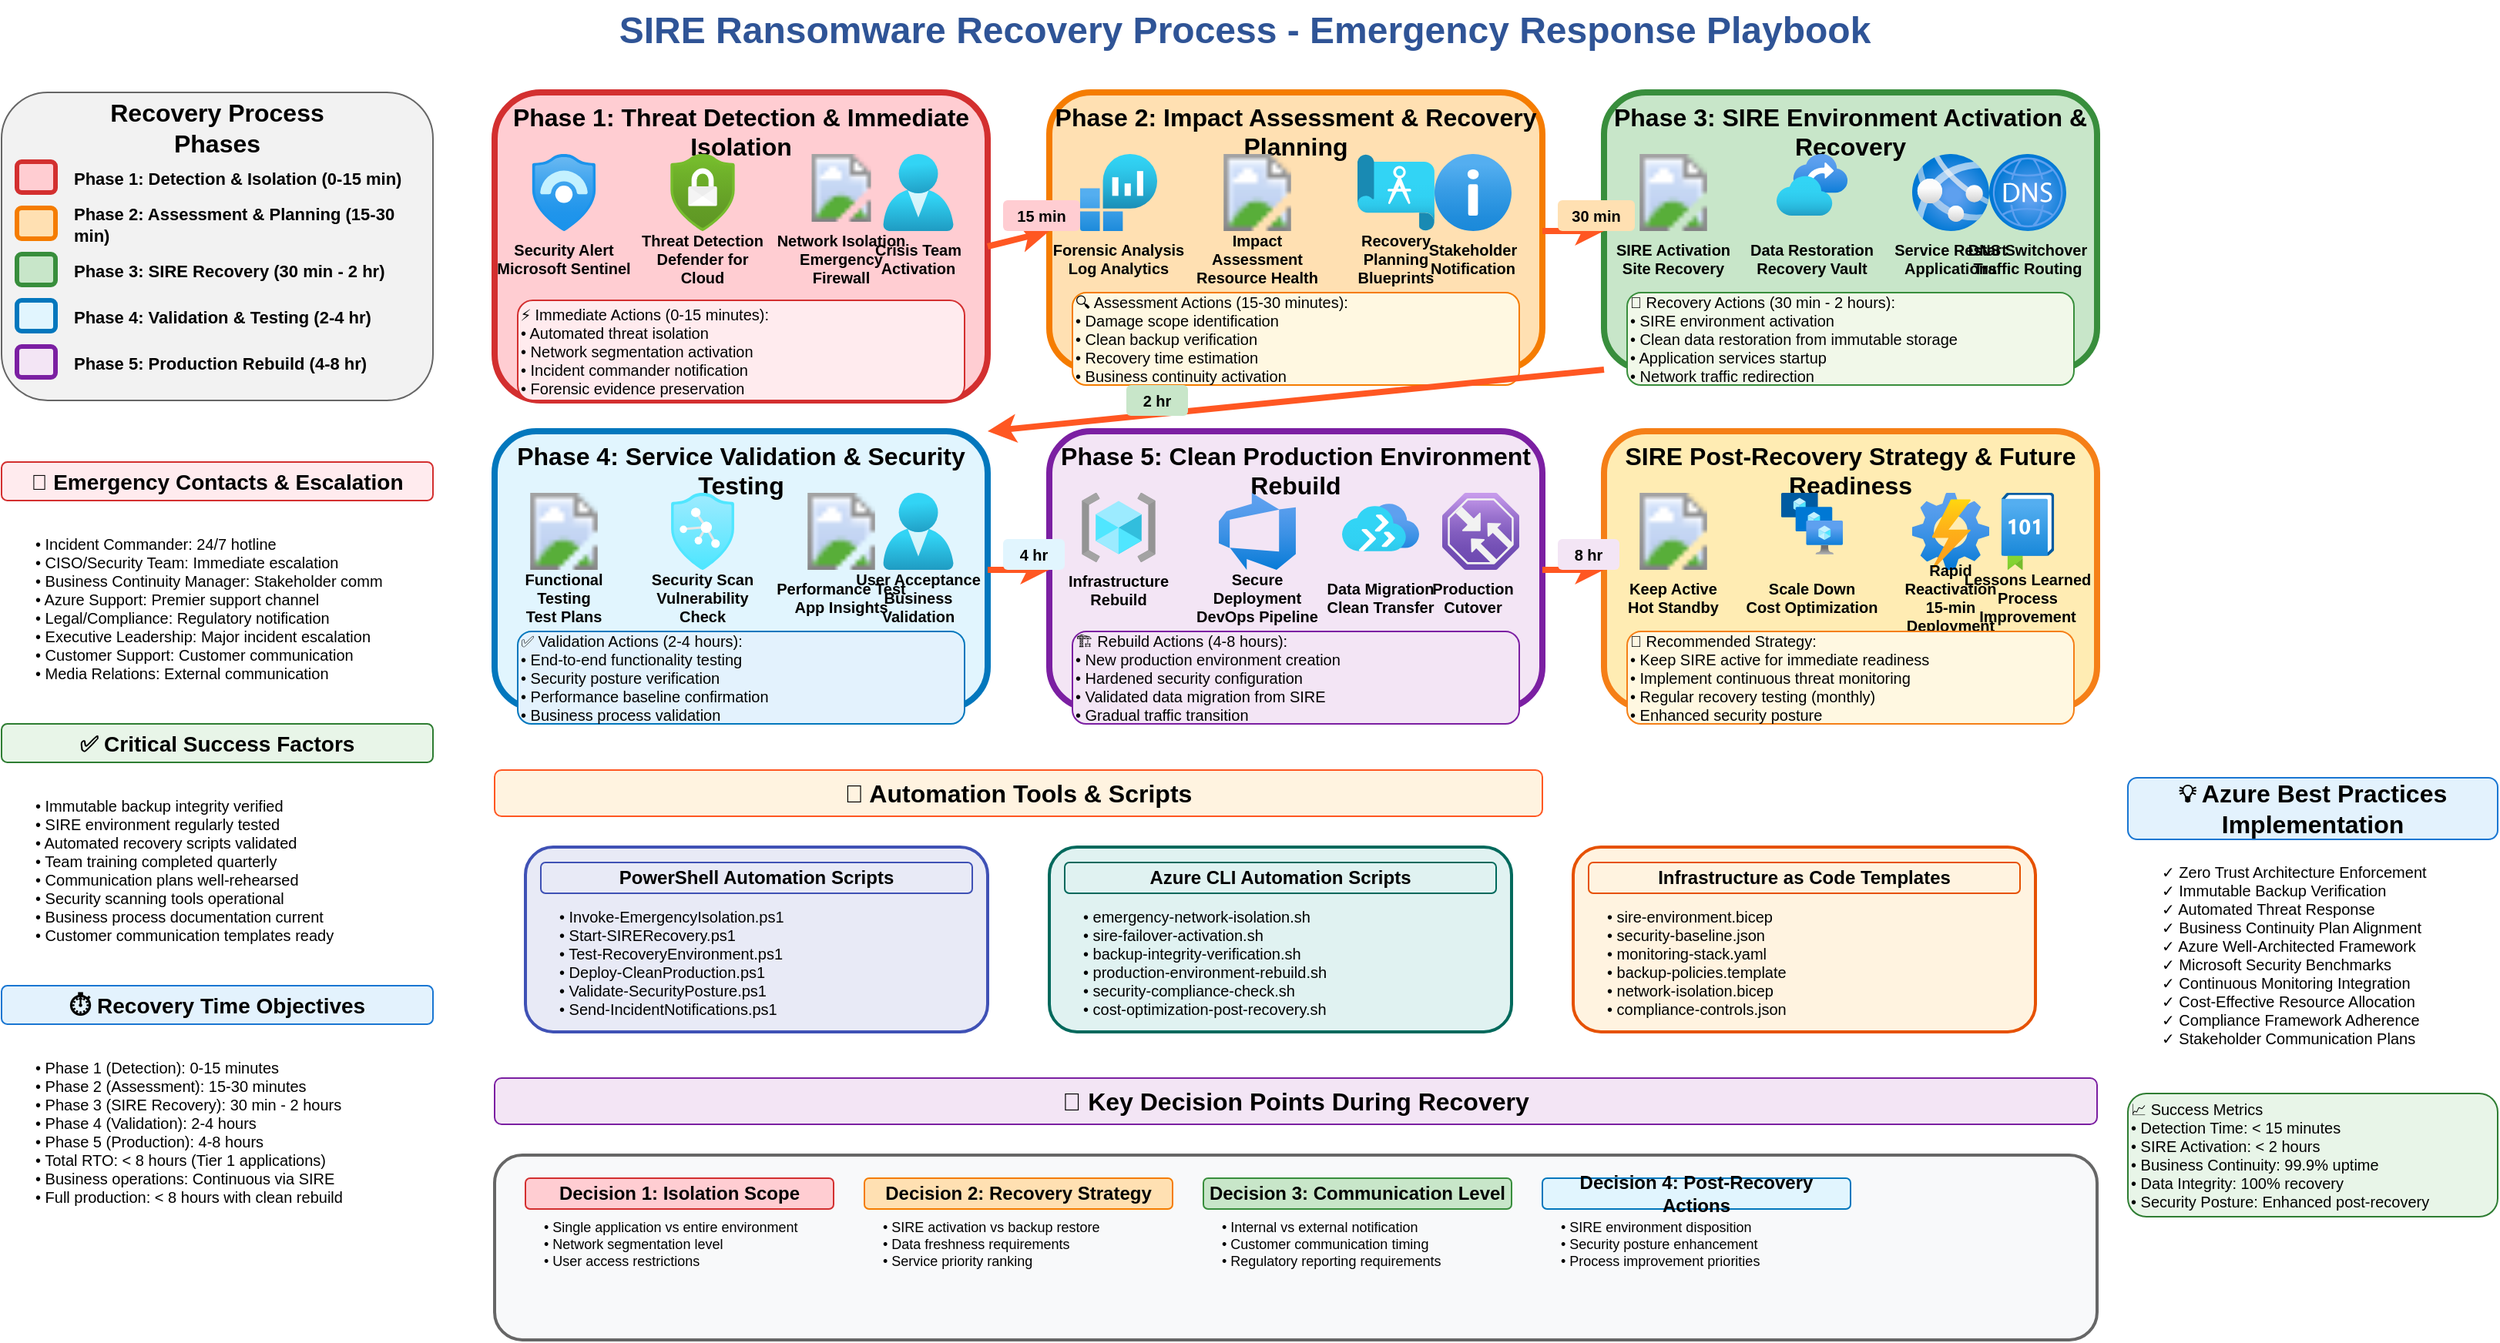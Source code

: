 <mxfile version="26.2.15">
  <diagram id="Ransomware-Recovery-Process" name="Ransomware Recovery Process">
    <mxGraphModel dx="1807" dy="889" grid="1" gridSize="10" guides="1" tooltips="1" connect="1" arrows="1" fold="1" page="1" pageScale="1" pageWidth="1654" pageHeight="1169" math="0" shadow="0">
      <root>
        <mxCell id="0" />
        <mxCell id="1" parent="0" />
        <mxCell id="title" value="SIRE Ransomware Recovery Process - Emergency Response Playbook" style="text;html=1;strokeColor=none;fillColor=none;align=center;verticalAlign=middle;whiteSpace=wrap;rounded=0;fontSize=24;fontStyle=1;fontColor=#2F5496;" parent="1" vertex="1">
          <mxGeometry x="327" y="20" width="1000" height="40" as="geometry" />
        </mxCell>
        <mxCell id="phase-legend" value="" style="rounded=1;whiteSpace=wrap;html=1;fillColor=#F2F2F2;strokeColor=#666666;strokeWidth=1;" parent="1" vertex="1">
          <mxGeometry x="20" y="80" width="280" height="200" as="geometry" />
        </mxCell>
        <mxCell id="legend-title" value="Recovery Process Phases" style="text;html=1;strokeColor=none;fillColor=none;align=center;verticalAlign=middle;whiteSpace=wrap;rounded=0;fontSize=16;fontStyle=1;" parent="1" vertex="1">
          <mxGeometry x="70" y="90" width="180" height="25" as="geometry" />
        </mxCell>
        <mxCell id="detection-legend" value="" style="rounded=1;whiteSpace=wrap;html=1;fillColor=#FFCDD2;strokeColor=#D32F2F;strokeWidth=3;" parent="1" vertex="1">
          <mxGeometry x="30" y="125" width="25" height="20" as="geometry" />
        </mxCell>
        <mxCell id="detection-text" value="Phase 1: Detection &amp; Isolation (0-15 min)" style="text;html=1;strokeColor=none;fillColor=none;align=left;verticalAlign=middle;whiteSpace=wrap;rounded=0;fontSize=11;fontStyle=1;" parent="1" vertex="1">
          <mxGeometry x="65" y="123" width="220" height="25" as="geometry" />
        </mxCell>
        <mxCell id="assessment-legend" value="" style="rounded=1;whiteSpace=wrap;html=1;fillColor=#FFE0B2;strokeColor=#F57C00;strokeWidth=3;" parent="1" vertex="1">
          <mxGeometry x="30" y="155" width="25" height="20" as="geometry" />
        </mxCell>
        <mxCell id="assessment-text" value="Phase 2: Assessment &amp; Planning (15-30 min)" style="text;html=1;strokeColor=none;fillColor=none;align=left;verticalAlign=middle;whiteSpace=wrap;rounded=0;fontSize=11;fontStyle=1;" parent="1" vertex="1">
          <mxGeometry x="65" y="153" width="220" height="25" as="geometry" />
        </mxCell>
        <mxCell id="recovery-legend" value="" style="rounded=1;whiteSpace=wrap;html=1;fillColor=#C8E6C9;strokeColor=#388E3C;strokeWidth=3;" parent="1" vertex="1">
          <mxGeometry x="30" y="185" width="25" height="20" as="geometry" />
        </mxCell>
        <mxCell id="recovery-text" value="Phase 3: SIRE Recovery (30 min - 2 hr)" style="text;html=1;strokeColor=none;fillColor=none;align=left;verticalAlign=middle;whiteSpace=wrap;rounded=0;fontSize=11;fontStyle=1;" parent="1" vertex="1">
          <mxGeometry x="65" y="183" width="220" height="25" as="geometry" />
        </mxCell>
        <mxCell id="validation-legend" value="" style="rounded=1;whiteSpace=wrap;html=1;fillColor=#E1F5FE;strokeColor=#0277BD;strokeWidth=3;" parent="1" vertex="1">
          <mxGeometry x="30" y="215" width="25" height="20" as="geometry" />
        </mxCell>
        <mxCell id="validation-text" value="Phase 4: Validation &amp; Testing (2-4 hr)" style="text;html=1;strokeColor=none;fillColor=none;align=left;verticalAlign=middle;whiteSpace=wrap;rounded=0;fontSize=11;fontStyle=1;" parent="1" vertex="1">
          <mxGeometry x="65" y="213" width="220" height="25" as="geometry" />
        </mxCell>
        <mxCell id="production-legend" value="" style="rounded=1;whiteSpace=wrap;html=1;fillColor=#F3E5F5;strokeColor=#7B1FA2;strokeWidth=3;" parent="1" vertex="1">
          <mxGeometry x="30" y="245" width="25" height="20" as="geometry" />
        </mxCell>
        <mxCell id="production-text" value="Phase 5: Production Rebuild (4-8 hr)" style="text;html=1;strokeColor=none;fillColor=none;align=left;verticalAlign=middle;whiteSpace=wrap;rounded=0;fontSize=11;fontStyle=1;" parent="1" vertex="1">
          <mxGeometry x="65" y="243" width="220" height="25" as="geometry" />
        </mxCell>
        <mxCell id="phase1-container" value="Phase 1: Threat Detection &amp; Immediate Isolation" style="rounded=1;whiteSpace=wrap;html=1;fillColor=#FFCDD2;strokeColor=#D32F2F;strokeWidth=4;fontSize=16;fontStyle=1;verticalAlign=top;align=center;" parent="1" vertex="1">
          <mxGeometry x="340" y="80" width="320" height="200" as="geometry" />
        </mxCell>
        <mxCell id="security-alert" value="" style="image;aspect=fixed;html=1;points=[];align=center;fontSize=12;image=img/lib/azure2/security/Azure_Sentinel.svg;" parent="1" vertex="1">
          <mxGeometry x="360" y="120" width="50" height="50" as="geometry" />
        </mxCell>
        <mxCell id="alert-label" value="Security Alert&#xa;Microsoft Sentinel" style="text;html=1;strokeColor=none;fillColor=none;align=center;verticalAlign=middle;whiteSpace=wrap;rounded=0;fontSize=10;fontStyle=1;" parent="1" vertex="1">
          <mxGeometry x="340" y="175" width="90" height="25" as="geometry" />
        </mxCell>
        <mxCell id="defender-alert" value="" style="image;aspect=fixed;html=1;points=[];align=center;fontSize=12;image=img/lib/azure2/security/Security_Center.svg;" parent="1" vertex="1">
          <mxGeometry x="450" y="120" width="50" height="50" as="geometry" />
        </mxCell>
        <mxCell id="defender-label" value="Threat Detection&#xa;Defender for Cloud" style="text;html=1;strokeColor=none;fillColor=none;align=center;verticalAlign=middle;whiteSpace=wrap;rounded=0;fontSize=10;fontStyle=1;" parent="1" vertex="1">
          <mxGeometry x="430" y="175" width="90" height="25" as="geometry" />
        </mxCell>
        <mxCell id="network-isolation" value="" style="image;aspect=fixed;html=1;points=[];align=center;fontSize=12;image=img/lib/azure2/networking/Azure_Firewall.svg;" parent="1" vertex="1">
          <mxGeometry x="540" y="120" width="50" height="44" as="geometry" />
        </mxCell>
        <mxCell id="isolation-label" value="Network Isolation&#xa;Emergency Firewall" style="text;html=1;strokeColor=none;fillColor=none;align=center;verticalAlign=middle;whiteSpace=wrap;rounded=0;fontSize=10;fontStyle=1;" parent="1" vertex="1">
          <mxGeometry x="520" y="175" width="90" height="25" as="geometry" />
        </mxCell>
        <mxCell id="crisis-team" value="" style="image;aspect=fixed;html=1;points=[];align=center;fontSize=12;image=img/lib/azure2/identity/Users.svg;" parent="1" vertex="1">
          <mxGeometry x="590" y="120" width="50" height="50" as="geometry" />
        </mxCell>
        <mxCell id="crisis-label" value="Crisis Team&#xa;Activation" style="text;html=1;strokeColor=none;fillColor=none;align=center;verticalAlign=middle;whiteSpace=wrap;rounded=0;fontSize=10;fontStyle=1;" parent="1" vertex="1">
          <mxGeometry x="575" y="175" width="80" height="25" as="geometry" />
        </mxCell>
        <mxCell id="phase1-actions" value="⚡ Immediate Actions (0-15 minutes):&#xa;• Automated threat isolation&#xa;• Network segmentation activation&#xa;• Incident commander notification&#xa;• Forensic evidence preservation" style="text;html=1;strokeColor=#D32F2F;fillColor=#FFEBEE;align=left;verticalAlign=middle;whiteSpace=wrap;rounded=1;fontSize=10;" parent="1" vertex="1">
          <mxGeometry x="355" y="215" width="290" height="65" as="geometry" />
        </mxCell>
        <mxCell id="phase2-container" value="Phase 2: Impact Assessment &amp; Recovery Planning" style="rounded=1;whiteSpace=wrap;html=1;fillColor=#FFE0B2;strokeColor=#F57C00;strokeWidth=4;fontSize=16;fontStyle=1;verticalAlign=top;align=center;" parent="1" vertex="1">
          <mxGeometry x="700" y="80" width="320" height="180" as="geometry" />
        </mxCell>
        <mxCell id="forensic-analysis" value="" style="image;aspect=fixed;html=1;points=[];align=center;fontSize=12;image=img/lib/azure2/analytics/Log_Analytics_Workspaces.svg;" parent="1" vertex="1">
          <mxGeometry x="720" y="120" width="50" height="50" as="geometry" />
        </mxCell>
        <mxCell id="forensic-label" value="Forensic Analysis&#xa;Log Analytics" style="text;html=1;strokeColor=none;fillColor=none;align=center;verticalAlign=middle;whiteSpace=wrap;rounded=0;fontSize=10;fontStyle=1;" parent="1" vertex="1">
          <mxGeometry x="700" y="175" width="90" height="25" as="geometry" />
        </mxCell>
        <mxCell id="impact-assessment" value="" style="image;aspect=fixed;html=1;points=[];align=center;fontSize=12;image=img/lib/azure2/management_governance/Resource_Health.svg;" parent="1" vertex="1">
          <mxGeometry x="810" y="120" width="50" height="50" as="geometry" />
        </mxCell>
        <mxCell id="impact-label" value="Impact Assessment&#xa;Resource Health" style="text;html=1;strokeColor=none;fillColor=none;align=center;verticalAlign=middle;whiteSpace=wrap;rounded=0;fontSize=10;fontStyle=1;" parent="1" vertex="1">
          <mxGeometry x="790" y="175" width="90" height="25" as="geometry" />
        </mxCell>
        <mxCell id="recovery-planning" value="" style="image;aspect=fixed;html=1;points=[];align=center;fontSize=12;image=img/lib/azure2/management_governance/Blueprints.svg;" parent="1" vertex="1">
          <mxGeometry x="900" y="120" width="50" height="50" as="geometry" />
        </mxCell>
        <mxCell id="planning-label" value="Recovery Planning&#xa;Blueprints" style="text;html=1;strokeColor=none;fillColor=none;align=center;verticalAlign=middle;whiteSpace=wrap;rounded=0;fontSize=10;fontStyle=1;" parent="1" vertex="1">
          <mxGeometry x="880" y="175" width="90" height="25" as="geometry" />
        </mxCell>
        <mxCell id="stakeholder-notify" value="" style="image;aspect=fixed;html=1;points=[];align=center;fontSize=12;image=img/lib/azure2/general/Information.svg;" parent="1" vertex="1">
          <mxGeometry x="950" y="120" width="50" height="50" as="geometry" />
        </mxCell>
        <mxCell id="notify-label" value="Stakeholder&#xa;Notification" style="text;html=1;strokeColor=none;fillColor=none;align=center;verticalAlign=middle;whiteSpace=wrap;rounded=0;fontSize=10;fontStyle=1;" parent="1" vertex="1">
          <mxGeometry x="935" y="175" width="80" height="25" as="geometry" />
        </mxCell>
        <mxCell id="phase2-actions" value="🔍 Assessment Actions (15-30 minutes):&#xa;• Damage scope identification&#xa;• Clean backup verification&#xa;• Recovery time estimation&#xa;• Business continuity activation" style="text;html=1;strokeColor=#F57C00;fillColor=#FFF8E1;align=left;verticalAlign=middle;whiteSpace=wrap;rounded=1;fontSize=10;" parent="1" vertex="1">
          <mxGeometry x="715" y="210" width="290" height="60" as="geometry" />
        </mxCell>
        <mxCell id="phase3-container" value="Phase 3: SIRE Environment Activation &amp; Recovery" style="rounded=1;whiteSpace=wrap;html=1;fillColor=#C8E6C9;strokeColor=#388E3C;strokeWidth=4;fontSize=16;fontStyle=1;verticalAlign=top;align=center;" parent="1" vertex="1">
          <mxGeometry x="1060" y="80" width="320" height="180" as="geometry" />
        </mxCell>
        <mxCell id="sire-activation" value="" style="image;aspect=fixed;html=1;points=[];align=center;fontSize=12;image=img/lib/azure2/migrate/Azure_Site_Recovery.svg;" parent="1" vertex="1">
          <mxGeometry x="1080" y="120" width="50" height="50" as="geometry" />
        </mxCell>
        <mxCell id="sire-label" value="SIRE Activation&#xa;Site Recovery" style="text;html=1;strokeColor=none;fillColor=none;align=center;verticalAlign=middle;whiteSpace=wrap;rounded=0;fontSize=10;fontStyle=1;" parent="1" vertex="1">
          <mxGeometry x="1060" y="175" width="90" height="25" as="geometry" />
        </mxCell>
        <mxCell id="data-restoration" value="" style="image;aspect=fixed;html=1;points=[];align=center;fontSize=12;image=img/lib/azure2/storage/Recovery_Services_Vaults.svg;" parent="1" vertex="1">
          <mxGeometry x="1170" y="120" width="50" height="40" as="geometry" />
        </mxCell>
        <mxCell id="restoration-label" value="Data Restoration&#xa;Recovery Vault" style="text;html=1;strokeColor=none;fillColor=none;align=center;verticalAlign=middle;whiteSpace=wrap;rounded=0;fontSize=10;fontStyle=1;" parent="1" vertex="1">
          <mxGeometry x="1150" y="175" width="90" height="25" as="geometry" />
        </mxCell>
        <mxCell id="service-restart" value="" style="image;aspect=fixed;html=1;points=[];align=center;fontSize=12;image=img/lib/azure2/app_services/App_Services.svg;" parent="1" vertex="1">
          <mxGeometry x="1260" y="120" width="50" height="50" as="geometry" />
        </mxCell>
        <mxCell id="restart-label" value="Service Restart&#xa;Applications" style="text;html=1;strokeColor=none;fillColor=none;align=center;verticalAlign=middle;whiteSpace=wrap;rounded=0;fontSize=10;fontStyle=1;" parent="1" vertex="1">
          <mxGeometry x="1240" y="175" width="90" height="25" as="geometry" />
        </mxCell>
        <mxCell id="dns-switchover" value="" style="image;aspect=fixed;html=1;points=[];align=center;fontSize=12;image=img/lib/azure2/networking/DNS_Zones.svg;" parent="1" vertex="1">
          <mxGeometry x="1310" y="120" width="50" height="50" as="geometry" />
        </mxCell>
        <mxCell id="dns-label" value="DNS Switchover&#xa;Traffic Routing" style="text;html=1;strokeColor=none;fillColor=none;align=center;verticalAlign=middle;whiteSpace=wrap;rounded=0;fontSize=10;fontStyle=1;" parent="1" vertex="1">
          <mxGeometry x="1295" y="175" width="80" height="25" as="geometry" />
        </mxCell>
        <mxCell id="phase3-actions" value="🔄 Recovery Actions (30 min - 2 hours):&#xa;• SIRE environment activation&#xa;• Clean data restoration from immutable storage&#xa;• Application services startup&#xa;• Network traffic redirection" style="text;html=1;strokeColor=#388E3C;fillColor=#F1F8E9;align=left;verticalAlign=middle;whiteSpace=wrap;rounded=1;fontSize=10;" parent="1" vertex="1">
          <mxGeometry x="1075" y="210" width="290" height="60" as="geometry" />
        </mxCell>
        <mxCell id="phase4-container" value="Phase 4: Service Validation &amp; Security Testing" style="rounded=1;whiteSpace=wrap;html=1;fillColor=#E1F5FE;strokeColor=#0277BD;strokeWidth=4;fontSize=16;fontStyle=1;verticalAlign=top;align=center;" parent="1" vertex="1">
          <mxGeometry x="340" y="300" width="320" height="180" as="geometry" />
        </mxCell>
        <mxCell id="functional-testing" value="" style="image;aspect=fixed;html=1;points=[];align=center;fontSize=12;image=img/lib/azure2/devops/Test_Plans.svg;" parent="1" vertex="1">
          <mxGeometry x="360" y="340" width="50" height="50" as="geometry" />
        </mxCell>
        <mxCell id="functional-label" value="Functional Testing&#xa;Test Plans" style="text;html=1;strokeColor=none;fillColor=none;align=center;verticalAlign=middle;whiteSpace=wrap;rounded=0;fontSize=10;fontStyle=1;" parent="1" vertex="1">
          <mxGeometry x="340" y="395" width="90" height="25" as="geometry" />
        </mxCell>
        <mxCell id="security-scan" value="" style="image;aspect=fixed;html=1;points=[];align=center;fontSize=12;image=img/lib/azure2/security/Azure_Defender.svg;" parent="1" vertex="1">
          <mxGeometry x="450" y="340" width="50" height="50" as="geometry" />
        </mxCell>
        <mxCell id="scan-label" value="Security Scan&#xa;Vulnerability Check" style="text;html=1;strokeColor=none;fillColor=none;align=center;verticalAlign=middle;whiteSpace=wrap;rounded=0;fontSize=10;fontStyle=1;" parent="1" vertex="1">
          <mxGeometry x="430" y="395" width="90" height="25" as="geometry" />
        </mxCell>
        <mxCell id="performance-testing" value="" style="image;aspect=fixed;html=1;points=[];align=center;fontSize=12;image=img/lib/azure2/monitor/Application_Insights.svg;" parent="1" vertex="1">
          <mxGeometry x="540" y="340" width="50" height="50" as="geometry" />
        </mxCell>
        <mxCell id="performance-label" value="Performance Test&#xa;App Insights" style="text;html=1;strokeColor=none;fillColor=none;align=center;verticalAlign=middle;whiteSpace=wrap;rounded=0;fontSize=10;fontStyle=1;" parent="1" vertex="1">
          <mxGeometry x="520" y="395" width="90" height="25" as="geometry" />
        </mxCell>
        <mxCell id="user-acceptance" value="" style="image;aspect=fixed;html=1;points=[];align=center;fontSize=12;image=img/lib/azure2/identity/Users.svg;" parent="1" vertex="1">
          <mxGeometry x="590" y="340" width="50" height="50" as="geometry" />
        </mxCell>
        <mxCell id="acceptance-label" value="User Acceptance&#xa;Business Validation" style="text;html=1;strokeColor=none;fillColor=none;align=center;verticalAlign=middle;whiteSpace=wrap;rounded=0;fontSize=10;fontStyle=1;" parent="1" vertex="1">
          <mxGeometry x="570" y="395" width="90" height="25" as="geometry" />
        </mxCell>
        <mxCell id="phase4-actions" value="✅ Validation Actions (2-4 hours):&#xa;• End-to-end functionality testing&#xa;• Security posture verification&#xa;• Performance baseline confirmation&#xa;• Business process validation" style="text;html=1;strokeColor=#0277BD;fillColor=#E3F2FD;align=left;verticalAlign=middle;whiteSpace=wrap;rounded=1;fontSize=10;" parent="1" vertex="1">
          <mxGeometry x="355" y="430" width="290" height="60" as="geometry" />
        </mxCell>
        <mxCell id="phase5-container" value="Phase 5: Clean Production Environment Rebuild" style="rounded=1;whiteSpace=wrap;html=1;fillColor=#F3E5F5;strokeColor=#7B1FA2;strokeWidth=4;fontSize=16;fontStyle=1;verticalAlign=top;align=center;" parent="1" vertex="1">
          <mxGeometry x="700" y="300" width="320" height="180" as="geometry" />
        </mxCell>
        <mxCell id="infra-rebuild" value="" style="image;aspect=fixed;html=1;points=[];align=center;fontSize=12;image=img/lib/azure2/general/Resource_Groups.svg;" parent="1" vertex="1">
          <mxGeometry x="720" y="340" width="50" height="45" as="geometry" />
        </mxCell>
        <mxCell id="infra-label" value="Infrastructure&#xa;Rebuild" style="text;html=1;strokeColor=none;fillColor=none;align=center;verticalAlign=middle;whiteSpace=wrap;rounded=0;fontSize=10;fontStyle=1;" parent="1" vertex="1">
          <mxGeometry x="700" y="390" width="90" height="25" as="geometry" />
        </mxCell>
        <mxCell id="secure-deployment" value="" style="image;aspect=fixed;html=1;points=[];align=center;fontSize=12;image=img/lib/azure2/devops/Azure_DevOps.svg;" parent="1" vertex="1">
          <mxGeometry x="810" y="340" width="50" height="50" as="geometry" />
        </mxCell>
        <mxCell id="deploy-label" value="Secure Deployment&#xa;DevOps Pipeline" style="text;html=1;strokeColor=none;fillColor=none;align=center;verticalAlign=middle;whiteSpace=wrap;rounded=0;fontSize=10;fontStyle=1;" parent="1" vertex="1">
          <mxGeometry x="790" y="395" width="90" height="25" as="geometry" />
        </mxCell>
        <mxCell id="data-migration" value="" style="image;aspect=fixed;html=1;points=[];align=center;fontSize=12;image=img/lib/azure2/migrate/Azure_Migrate.svg;" parent="1" vertex="1">
          <mxGeometry x="890" y="337.5" width="50" height="50" as="geometry" />
        </mxCell>
        <mxCell id="migration-label" value="Data Migration&#xa;Clean Transfer" style="text;html=1;strokeColor=none;fillColor=none;align=center;verticalAlign=middle;whiteSpace=wrap;rounded=0;fontSize=10;fontStyle=1;" parent="1" vertex="1">
          <mxGeometry x="870" y="395" width="90" height="25" as="geometry" />
        </mxCell>
        <mxCell id="production-cutover" value="" style="image;aspect=fixed;html=1;points=[];align=center;fontSize=12;image=img/lib/azure2/networking/Traffic_Manager_Profiles.svg;" parent="1" vertex="1">
          <mxGeometry x="955" y="340" width="50" height="50" as="geometry" />
        </mxCell>
        <mxCell id="cutover-label" value="Production&#xa;Cutover" style="text;html=1;strokeColor=none;fillColor=none;align=center;verticalAlign=middle;whiteSpace=wrap;rounded=0;fontSize=10;fontStyle=1;" parent="1" vertex="1">
          <mxGeometry x="935" y="395" width="80" height="25" as="geometry" />
        </mxCell>
        <mxCell id="phase5-actions" value="🏗️ Rebuild Actions (4-8 hours):&#xa;• New production environment creation&#xa;• Hardened security configuration&#xa;• Validated data migration from SIRE&#xa;• Gradual traffic transition" style="text;html=1;strokeColor=#7B1FA2;fillColor=#F3E5F5;align=left;verticalAlign=middle;whiteSpace=wrap;rounded=1;fontSize=10;" parent="1" vertex="1">
          <mxGeometry x="715" y="430" width="290" height="60" as="geometry" />
        </mxCell>
        <mxCell id="post-recovery-container" value="SIRE Post-Recovery Strategy &amp; Future Readiness" style="rounded=1;whiteSpace=wrap;html=1;fillColor=#FFECB3;strokeColor=#F57F17;strokeWidth=4;fontSize=16;fontStyle=1;verticalAlign=top;align=center;" parent="1" vertex="1">
          <mxGeometry x="1060" y="300" width="320" height="180" as="geometry" />
        </mxCell>
        <mxCell id="keep-active" value="" style="image;aspect=fixed;html=1;points=[];align=center;fontSize=12;image=img/lib/azure2/general/Process.svg;" parent="1" vertex="1">
          <mxGeometry x="1080" y="340" width="50" height="50" as="geometry" />
        </mxCell>
        <mxCell id="active-label" value="Keep Active&#xa;Hot Standby" style="text;html=1;strokeColor=none;fillColor=none;align=center;verticalAlign=middle;whiteSpace=wrap;rounded=0;fontSize=10;fontStyle=1;" parent="1" vertex="1">
          <mxGeometry x="1060" y="395" width="90" height="25" as="geometry" />
        </mxCell>
        <mxCell id="scale-down" value="" style="image;aspect=fixed;html=1;points=[];align=center;fontSize=12;image=img/lib/azure2/compute/VM_Scale_Sets.svg;" parent="1" vertex="1">
          <mxGeometry x="1170" y="340" width="50" height="40" as="geometry" />
        </mxCell>
        <mxCell id="scale-label" value="Scale Down&#xa;Cost Optimization" style="text;html=1;strokeColor=none;fillColor=none;align=center;verticalAlign=middle;whiteSpace=wrap;rounded=0;fontSize=10;fontStyle=1;" parent="1" vertex="1">
          <mxGeometry x="1150" y="395" width="90" height="25" as="geometry" />
        </mxCell>
        <mxCell id="rapid-reactivation" value="" style="image;aspect=fixed;html=1;points=[];align=center;fontSize=12;image=img/lib/azure2/management_governance/Automation_Accounts.svg;" parent="1" vertex="1">
          <mxGeometry x="1260" y="340" width="50" height="50" as="geometry" />
        </mxCell>
        <mxCell id="reactivation-label" value="Rapid Reactivation&#xa;15-min Deployment" style="text;html=1;strokeColor=none;fillColor=none;align=center;verticalAlign=middle;whiteSpace=wrap;rounded=0;fontSize=10;fontStyle=1;" parent="1" vertex="1">
          <mxGeometry x="1240" y="395" width="90" height="25" as="geometry" />
        </mxCell>
        <mxCell id="lessons-learned" value="" style="image;aspect=fixed;html=1;points=[];align=center;fontSize=12;image=img/lib/azure2/general/Learn.svg;" parent="1" vertex="1">
          <mxGeometry x="1310" y="340" width="50" height="50" as="geometry" />
        </mxCell>
        <mxCell id="lessons-label" value="Lessons Learned&#xa;Process Improvement" style="text;html=1;strokeColor=none;fillColor=none;align=center;verticalAlign=middle;whiteSpace=wrap;rounded=0;fontSize=10;fontStyle=1;" parent="1" vertex="1">
          <mxGeometry x="1290" y="395" width="90" height="25" as="geometry" />
        </mxCell>
        <mxCell id="strategy-actions" value="🎯 Recommended Strategy:&#xa;• Keep SIRE active for immediate readiness&#xa;• Implement continuous threat monitoring&#xa;• Regular recovery testing (monthly)&#xa;• Enhanced security posture" style="text;html=1;strokeColor=#F57F17;fillColor=#FFF8E1;align=left;verticalAlign=middle;whiteSpace=wrap;rounded=1;fontSize=10;" parent="1" vertex="1">
          <mxGeometry x="1075" y="430" width="290" height="60" as="geometry" />
        </mxCell>
        <mxCell id="flow1to2" value="" style="endArrow=classic;html=1;rounded=0;strokeColor=#FF5722;strokeWidth=4;entryX=0;entryY=0.5;entryDx=0;entryDy=0;exitX=1;exitY=0.5;exitDx=0;exitDy=0;" parent="1" source="phase1-container" target="phase2-container" edge="1">
          <mxGeometry width="50" height="50" relative="1" as="geometry">
            <mxPoint x="670" y="170" as="sourcePoint" />
            <mxPoint x="700" y="170" as="targetPoint" />
          </mxGeometry>
        </mxCell>
        <mxCell id="flow1to2-label" value="15 min" style="text;html=1;strokeColor=none;fillColor=#FFCDD2;align=center;verticalAlign=middle;whiteSpace=wrap;rounded=1;fontSize=10;fontStyle=1;" parent="1" vertex="1">
          <mxGeometry x="670" y="150" width="50" height="20" as="geometry" />
        </mxCell>
        <mxCell id="flow2to3" value="" style="endArrow=classic;html=1;rounded=0;strokeColor=#FF5722;strokeWidth=4;entryX=0;entryY=0.5;entryDx=0;entryDy=0;exitX=1;exitY=0.5;exitDx=0;exitDy=0;" parent="1" source="phase2-container" target="phase3-container" edge="1">
          <mxGeometry width="50" height="50" relative="1" as="geometry">
            <mxPoint x="1030" y="170" as="sourcePoint" />
            <mxPoint x="1060" y="170" as="targetPoint" />
          </mxGeometry>
        </mxCell>
        <mxCell id="flow2to3-label" value="30 min" style="text;html=1;strokeColor=none;fillColor=#FFE0B2;align=center;verticalAlign=middle;whiteSpace=wrap;rounded=1;fontSize=10;fontStyle=1;" parent="1" vertex="1">
          <mxGeometry x="1030" y="150" width="50" height="20" as="geometry" />
        </mxCell>
        <mxCell id="flow3to4" value="" style="endArrow=classic;html=1;rounded=0;strokeColor=#FF5722;strokeWidth=4;entryX=1;entryY=0;entryDx=0;entryDy=0;exitX=0;exitY=1;exitDx=0;exitDy=0;" parent="1" source="phase3-container" target="phase4-container" edge="1">
          <mxGeometry width="50" height="50" relative="1" as="geometry">
            <mxPoint x="1060" y="270" as="sourcePoint" />
            <mxPoint x="660" y="300" as="targetPoint" />
          </mxGeometry>
        </mxCell>
        <mxCell id="flow3to4-label" value="2 hr" style="text;html=1;strokeColor=none;fillColor=#C8E6C9;align=center;verticalAlign=middle;whiteSpace=wrap;rounded=1;fontSize=10;fontStyle=1;" parent="1" vertex="1">
          <mxGeometry x="750" y="270" width="40" height="20" as="geometry" />
        </mxCell>
        <mxCell id="flow4to5" value="" style="endArrow=classic;html=1;rounded=0;strokeColor=#FF5722;strokeWidth=4;entryX=0;entryY=0.5;entryDx=0;entryDy=0;exitX=1;exitY=0.5;exitDx=0;exitDy=0;" parent="1" source="phase4-container" target="phase5-container" edge="1">
          <mxGeometry width="50" height="50" relative="1" as="geometry">
            <mxPoint x="670" y="390" as="sourcePoint" />
            <mxPoint x="700" y="390" as="targetPoint" />
          </mxGeometry>
        </mxCell>
        <mxCell id="flow4to5-label" value="4 hr" style="text;html=1;strokeColor=none;fillColor=#E1F5FE;align=center;verticalAlign=middle;whiteSpace=wrap;rounded=1;fontSize=10;fontStyle=1;" parent="1" vertex="1">
          <mxGeometry x="670" y="370" width="40" height="20" as="geometry" />
        </mxCell>
        <mxCell id="flow5topost" value="" style="endArrow=classic;html=1;rounded=0;strokeColor=#FF5722;strokeWidth=4;entryX=0;entryY=0.5;entryDx=0;entryDy=0;exitX=1;exitY=0.5;exitDx=0;exitDy=0;" parent="1" source="phase5-container" target="post-recovery-container" edge="1">
          <mxGeometry width="50" height="50" relative="1" as="geometry">
            <mxPoint x="1030" y="390" as="sourcePoint" />
            <mxPoint x="1060" y="390" as="targetPoint" />
          </mxGeometry>
        </mxCell>
        <mxCell id="flow5topost-label" value="8 hr" style="text;html=1;strokeColor=none;fillColor=#F3E5F5;align=center;verticalAlign=middle;whiteSpace=wrap;rounded=1;fontSize=10;fontStyle=1;" parent="1" vertex="1">
          <mxGeometry x="1030" y="370" width="40" height="20" as="geometry" />
        </mxCell>
        <mxCell id="emergency-contacts" value="🚨 Emergency Contacts &amp; Escalation" style="text;html=1;strokeColor=#D32F2F;fillColor=#FFEBEE;align=center;verticalAlign=middle;whiteSpace=wrap;rounded=1;fontSize=14;fontStyle=1;" parent="1" vertex="1">
          <mxGeometry x="20" y="320" width="280" height="25" as="geometry" />
        </mxCell>
        <mxCell id="contacts-details" value="• Incident Commander: 24/7 hotline&#xa;• CISO/Security Team: Immediate escalation&#xa;• Business Continuity Manager: Stakeholder comm&#xa;• Azure Support: Premier support channel&#xa;• Legal/Compliance: Regulatory notification&#xa;• Executive Leadership: Major incident escalation&#xa;• Customer Support: Customer communication&#xa;• Media Relations: External communication" style="text;html=1;strokeColor=none;fillColor=none;align=left;verticalAlign=middle;whiteSpace=wrap;rounded=0;fontSize=10;" parent="1" vertex="1">
          <mxGeometry x="40" y="355" width="260" height="120" as="geometry" />
        </mxCell>
        <mxCell id="success-factors" value="✅ Critical Success Factors" style="text;html=1;strokeColor=#2E7D32;fillColor=#E8F5E8;align=center;verticalAlign=middle;whiteSpace=wrap;rounded=1;fontSize=14;fontStyle=1;" parent="1" vertex="1">
          <mxGeometry x="20" y="490" width="280" height="25" as="geometry" />
        </mxCell>
        <mxCell id="factors-details" value="• Immutable backup integrity verified&#xa;• SIRE environment regularly tested&#xa;• Automated recovery scripts validated&#xa;• Team training completed quarterly&#xa;• Communication plans well-rehearsed&#xa;• Security scanning tools operational&#xa;• Business process documentation current&#xa;• Customer communication templates ready" style="text;html=1;strokeColor=none;fillColor=none;align=left;verticalAlign=middle;whiteSpace=wrap;rounded=0;fontSize=10;" parent="1" vertex="1">
          <mxGeometry x="40" y="525" width="260" height="120" as="geometry" />
        </mxCell>
        <mxCell id="rto-objectives" value="⏱️ Recovery Time Objectives" style="text;html=1;strokeColor=#1976D2;fillColor=#E3F2FD;align=center;verticalAlign=middle;whiteSpace=wrap;rounded=1;fontSize=14;fontStyle=1;" parent="1" vertex="1">
          <mxGeometry x="20" y="660" width="280" height="25" as="geometry" />
        </mxCell>
        <mxCell id="rto-details" value="• Phase 1 (Detection): 0-15 minutes&#xa;• Phase 2 (Assessment): 15-30 minutes&#xa;• Phase 3 (SIRE Recovery): 30 min - 2 hours&#xa;• Phase 4 (Validation): 2-4 hours&#xa;• Phase 5 (Production): 4-8 hours&#xa;• Total RTO: &lt; 8 hours (Tier 1 applications)&#xa;• Business operations: Continuous via SIRE&#xa;• Full production: &lt; 8 hours with clean rebuild" style="text;html=1;strokeColor=none;fillColor=none;align=left;verticalAlign=middle;whiteSpace=wrap;rounded=0;fontSize=10;" parent="1" vertex="1">
          <mxGeometry x="40" y="695" width="260" height="120" as="geometry" />
        </mxCell>
        <mxCell id="automation-title" value="🤖 Automation Tools &amp; Scripts" style="text;html=1;strokeColor=#FF5722;fillColor=#FFF3E0;align=center;verticalAlign=middle;whiteSpace=wrap;rounded=1;fontSize=16;fontStyle=1;" parent="1" vertex="1">
          <mxGeometry x="340" y="520" width="680" height="30" as="geometry" />
        </mxCell>
        <mxCell id="powershell-automation" value="" style="rounded=1;whiteSpace=wrap;html=1;fillColor=#E8EAF6;strokeColor=#3F51B5;strokeWidth=2;" parent="1" vertex="1">
          <mxGeometry x="360" y="570" width="300" height="120" as="geometry" />
        </mxCell>
        <mxCell id="ps-title" value="PowerShell Automation Scripts" style="text;html=1;strokeColor=#3F51B5;fillColor=#E8EAF6;align=center;verticalAlign=middle;whiteSpace=wrap;rounded=1;fontSize=12;fontStyle=1;" parent="1" vertex="1">
          <mxGeometry x="370" y="580" width="280" height="20" as="geometry" />
        </mxCell>
        <mxCell id="ps-scripts" value="• Invoke-EmergencyIsolation.ps1&#xa;• Start-SIRERecovery.ps1&#xa;• Test-RecoveryEnvironment.ps1&#xa;• Deploy-CleanProduction.ps1&#xa;• Validate-SecurityPosture.ps1&#xa;• Send-IncidentNotifications.ps1" style="text;html=1;strokeColor=none;fillColor=none;align=left;verticalAlign=middle;whiteSpace=wrap;rounded=0;fontSize=10;" parent="1" vertex="1">
          <mxGeometry x="380" y="610" width="260" height="70" as="geometry" />
        </mxCell>
        <mxCell id="cli-automation" value="" style="rounded=1;whiteSpace=wrap;html=1;fillColor=#E0F2F1;strokeColor=#00695C;strokeWidth=2;" parent="1" vertex="1">
          <mxGeometry x="700" y="570" width="300" height="120" as="geometry" />
        </mxCell>
        <mxCell id="cli-title" value="Azure CLI Automation Scripts" style="text;html=1;strokeColor=#00695C;fillColor=#E0F2F1;align=center;verticalAlign=middle;whiteSpace=wrap;rounded=1;fontSize=12;fontStyle=1;" parent="1" vertex="1">
          <mxGeometry x="710" y="580" width="280" height="20" as="geometry" />
        </mxCell>
        <mxCell id="cli-scripts" value="• emergency-network-isolation.sh&#xa;• sire-failover-activation.sh&#xa;• backup-integrity-verification.sh&#xa;• production-environment-rebuild.sh&#xa;• security-compliance-check.sh&#xa;• cost-optimization-post-recovery.sh" style="text;html=1;strokeColor=none;fillColor=none;align=left;verticalAlign=middle;whiteSpace=wrap;rounded=0;fontSize=10;" parent="1" vertex="1">
          <mxGeometry x="720" y="610" width="260" height="70" as="geometry" />
        </mxCell>
        <mxCell id="iac-templates" value="" style="rounded=1;whiteSpace=wrap;html=1;fillColor=#FFF3E0;strokeColor=#E65100;strokeWidth=2;" parent="1" vertex="1">
          <mxGeometry x="1040" y="570" width="300" height="120" as="geometry" />
        </mxCell>
        <mxCell id="iac-title" value="Infrastructure as Code Templates" style="text;html=1;strokeColor=#E65100;fillColor=#FFF3E0;align=center;verticalAlign=middle;whiteSpace=wrap;rounded=1;fontSize=12;fontStyle=1;" parent="1" vertex="1">
          <mxGeometry x="1050" y="580" width="280" height="20" as="geometry" />
        </mxCell>
        <mxCell id="iac-list" value="• sire-environment.bicep&#xa;• security-baseline.json&#xa;• monitoring-stack.yaml&#xa;• backup-policies.template&#xa;• network-isolation.bicep&#xa;• compliance-controls.json" style="text;html=1;strokeColor=none;fillColor=none;align=left;verticalAlign=middle;whiteSpace=wrap;rounded=0;fontSize=10;" parent="1" vertex="1">
          <mxGeometry x="1060" y="610" width="260" height="70" as="geometry" />
        </mxCell>
        <mxCell id="decision-points" value="🎯 Key Decision Points During Recovery" style="text;html=1;strokeColor=#7B1FA2;fillColor=#F3E5F5;align=center;verticalAlign=middle;whiteSpace=wrap;rounded=1;fontSize=16;fontStyle=1;" parent="1" vertex="1">
          <mxGeometry x="340" y="720" width="1040" height="30" as="geometry" />
        </mxCell>
        <mxCell id="decision-matrix" value="" style="rounded=1;whiteSpace=wrap;html=1;fillColor=#F8F9FA;strokeColor=#666666;strokeWidth=2;" parent="1" vertex="1">
          <mxGeometry x="340" y="770" width="1040" height="120" as="geometry" />
        </mxCell>
        <mxCell id="decision1" value="Decision 1: Isolation Scope" style="text;html=1;strokeColor=#D32F2F;fillColor=#FFCDD2;align=center;verticalAlign=middle;whiteSpace=wrap;rounded=1;fontSize=12;fontStyle=1;" parent="1" vertex="1">
          <mxGeometry x="360" y="785" width="200" height="20" as="geometry" />
        </mxCell>
        <mxCell id="decision1-details" value="• Single application vs entire environment&#xa;• Network segmentation level&#xa;• User access restrictions" style="text;html=1;strokeColor=none;fillColor=none;align=left;verticalAlign=middle;whiteSpace=wrap;rounded=0;fontSize=9;" parent="1" vertex="1">
          <mxGeometry x="370" y="810" width="180" height="35" as="geometry" />
        </mxCell>
        <mxCell id="decision2" value="Decision 2: Recovery Strategy" style="text;html=1;strokeColor=#F57C00;fillColor=#FFE0B2;align=center;verticalAlign=middle;whiteSpace=wrap;rounded=1;fontSize=12;fontStyle=1;" parent="1" vertex="1">
          <mxGeometry x="580" y="785" width="200" height="20" as="geometry" />
        </mxCell>
        <mxCell id="decision2-details" value="• SIRE activation vs backup restore&#xa;• Data freshness requirements&#xa;• Service priority ranking" style="text;html=1;strokeColor=none;fillColor=none;align=left;verticalAlign=middle;whiteSpace=wrap;rounded=0;fontSize=9;" parent="1" vertex="1">
          <mxGeometry x="590" y="810" width="180" height="35" as="geometry" />
        </mxCell>
        <mxCell id="decision3" value="Decision 3: Communication Level" style="text;html=1;strokeColor=#388E3C;fillColor=#C8E6C9;align=center;verticalAlign=middle;whiteSpace=wrap;rounded=1;fontSize=12;fontStyle=1;" parent="1" vertex="1">
          <mxGeometry x="800" y="785" width="200" height="20" as="geometry" />
        </mxCell>
        <mxCell id="decision3-details" value="• Internal vs external notification&#xa;• Customer communication timing&#xa;• Regulatory reporting requirements" style="text;html=1;strokeColor=none;fillColor=none;align=left;verticalAlign=middle;whiteSpace=wrap;rounded=0;fontSize=9;" parent="1" vertex="1">
          <mxGeometry x="810" y="810" width="180" height="35" as="geometry" />
        </mxCell>
        <mxCell id="decision4" value="Decision 4: Post-Recovery Actions" style="text;html=1;strokeColor=#0277BD;fillColor=#E1F5FE;align=center;verticalAlign=middle;whiteSpace=wrap;rounded=1;fontSize=12;fontStyle=1;" parent="1" vertex="1">
          <mxGeometry x="1020" y="785" width="200" height="20" as="geometry" />
        </mxCell>
        <mxCell id="decision4-details" value="• SIRE environment disposition&#xa;• Security posture enhancement&#xa;• Process improvement priorities" style="text;html=1;strokeColor=none;fillColor=none;align=left;verticalAlign=middle;whiteSpace=wrap;rounded=0;fontSize=9;" parent="1" vertex="1">
          <mxGeometry x="1030" y="810" width="180" height="35" as="geometry" />
        </mxCell>
        <mxCell id="best-practices" value="💡 Azure Best Practices Implementation" style="text;html=1;strokeColor=#1976D2;fillColor=#E3F2FD;align=center;verticalAlign=middle;whiteSpace=wrap;rounded=1;fontSize=16;fontStyle=1;" parent="1" vertex="1">
          <mxGeometry x="1400" y="525" width="240" height="40" as="geometry" />
        </mxCell>
        <mxCell id="practices-list" value="✓ Zero Trust Architecture Enforcement&#xa;✓ Immutable Backup Verification&#xa;✓ Automated Threat Response&#xa;✓ Business Continuity Plan Alignment&#xa;✓ Azure Well-Architected Framework&#xa;✓ Microsoft Security Benchmarks&#xa;✓ Continuous Monitoring Integration&#xa;✓ Cost-Effective Resource Allocation&#xa;✓ Compliance Framework Adherence&#xa;✓ Stakeholder Communication Plans" style="text;html=1;strokeColor=none;fillColor=none;align=left;verticalAlign=middle;whiteSpace=wrap;rounded=0;fontSize=10;" parent="1" vertex="1">
          <mxGeometry x="1420" y="565" width="200" height="150" as="geometry" />
        </mxCell>
        <mxCell id="success-metrics" value="📈 Success Metrics&#xa;• Detection Time: &lt; 15 minutes&#xa;• SIRE Activation: &lt; 2 hours&#xa;• Business Continuity: 99.9% uptime&#xa;• Data Integrity: 100% recovery&#xa;• Security Posture: Enhanced post-recovery" style="text;html=1;strokeColor=#2E7D32;fillColor=#E8F5E8;align=left;verticalAlign=middle;whiteSpace=wrap;rounded=1;fontSize=10;" parent="1" vertex="1">
          <mxGeometry x="1400" y="730" width="240" height="80" as="geometry" />
        </mxCell>
      </root>
    </mxGraphModel>
  </diagram>
</mxfile>
